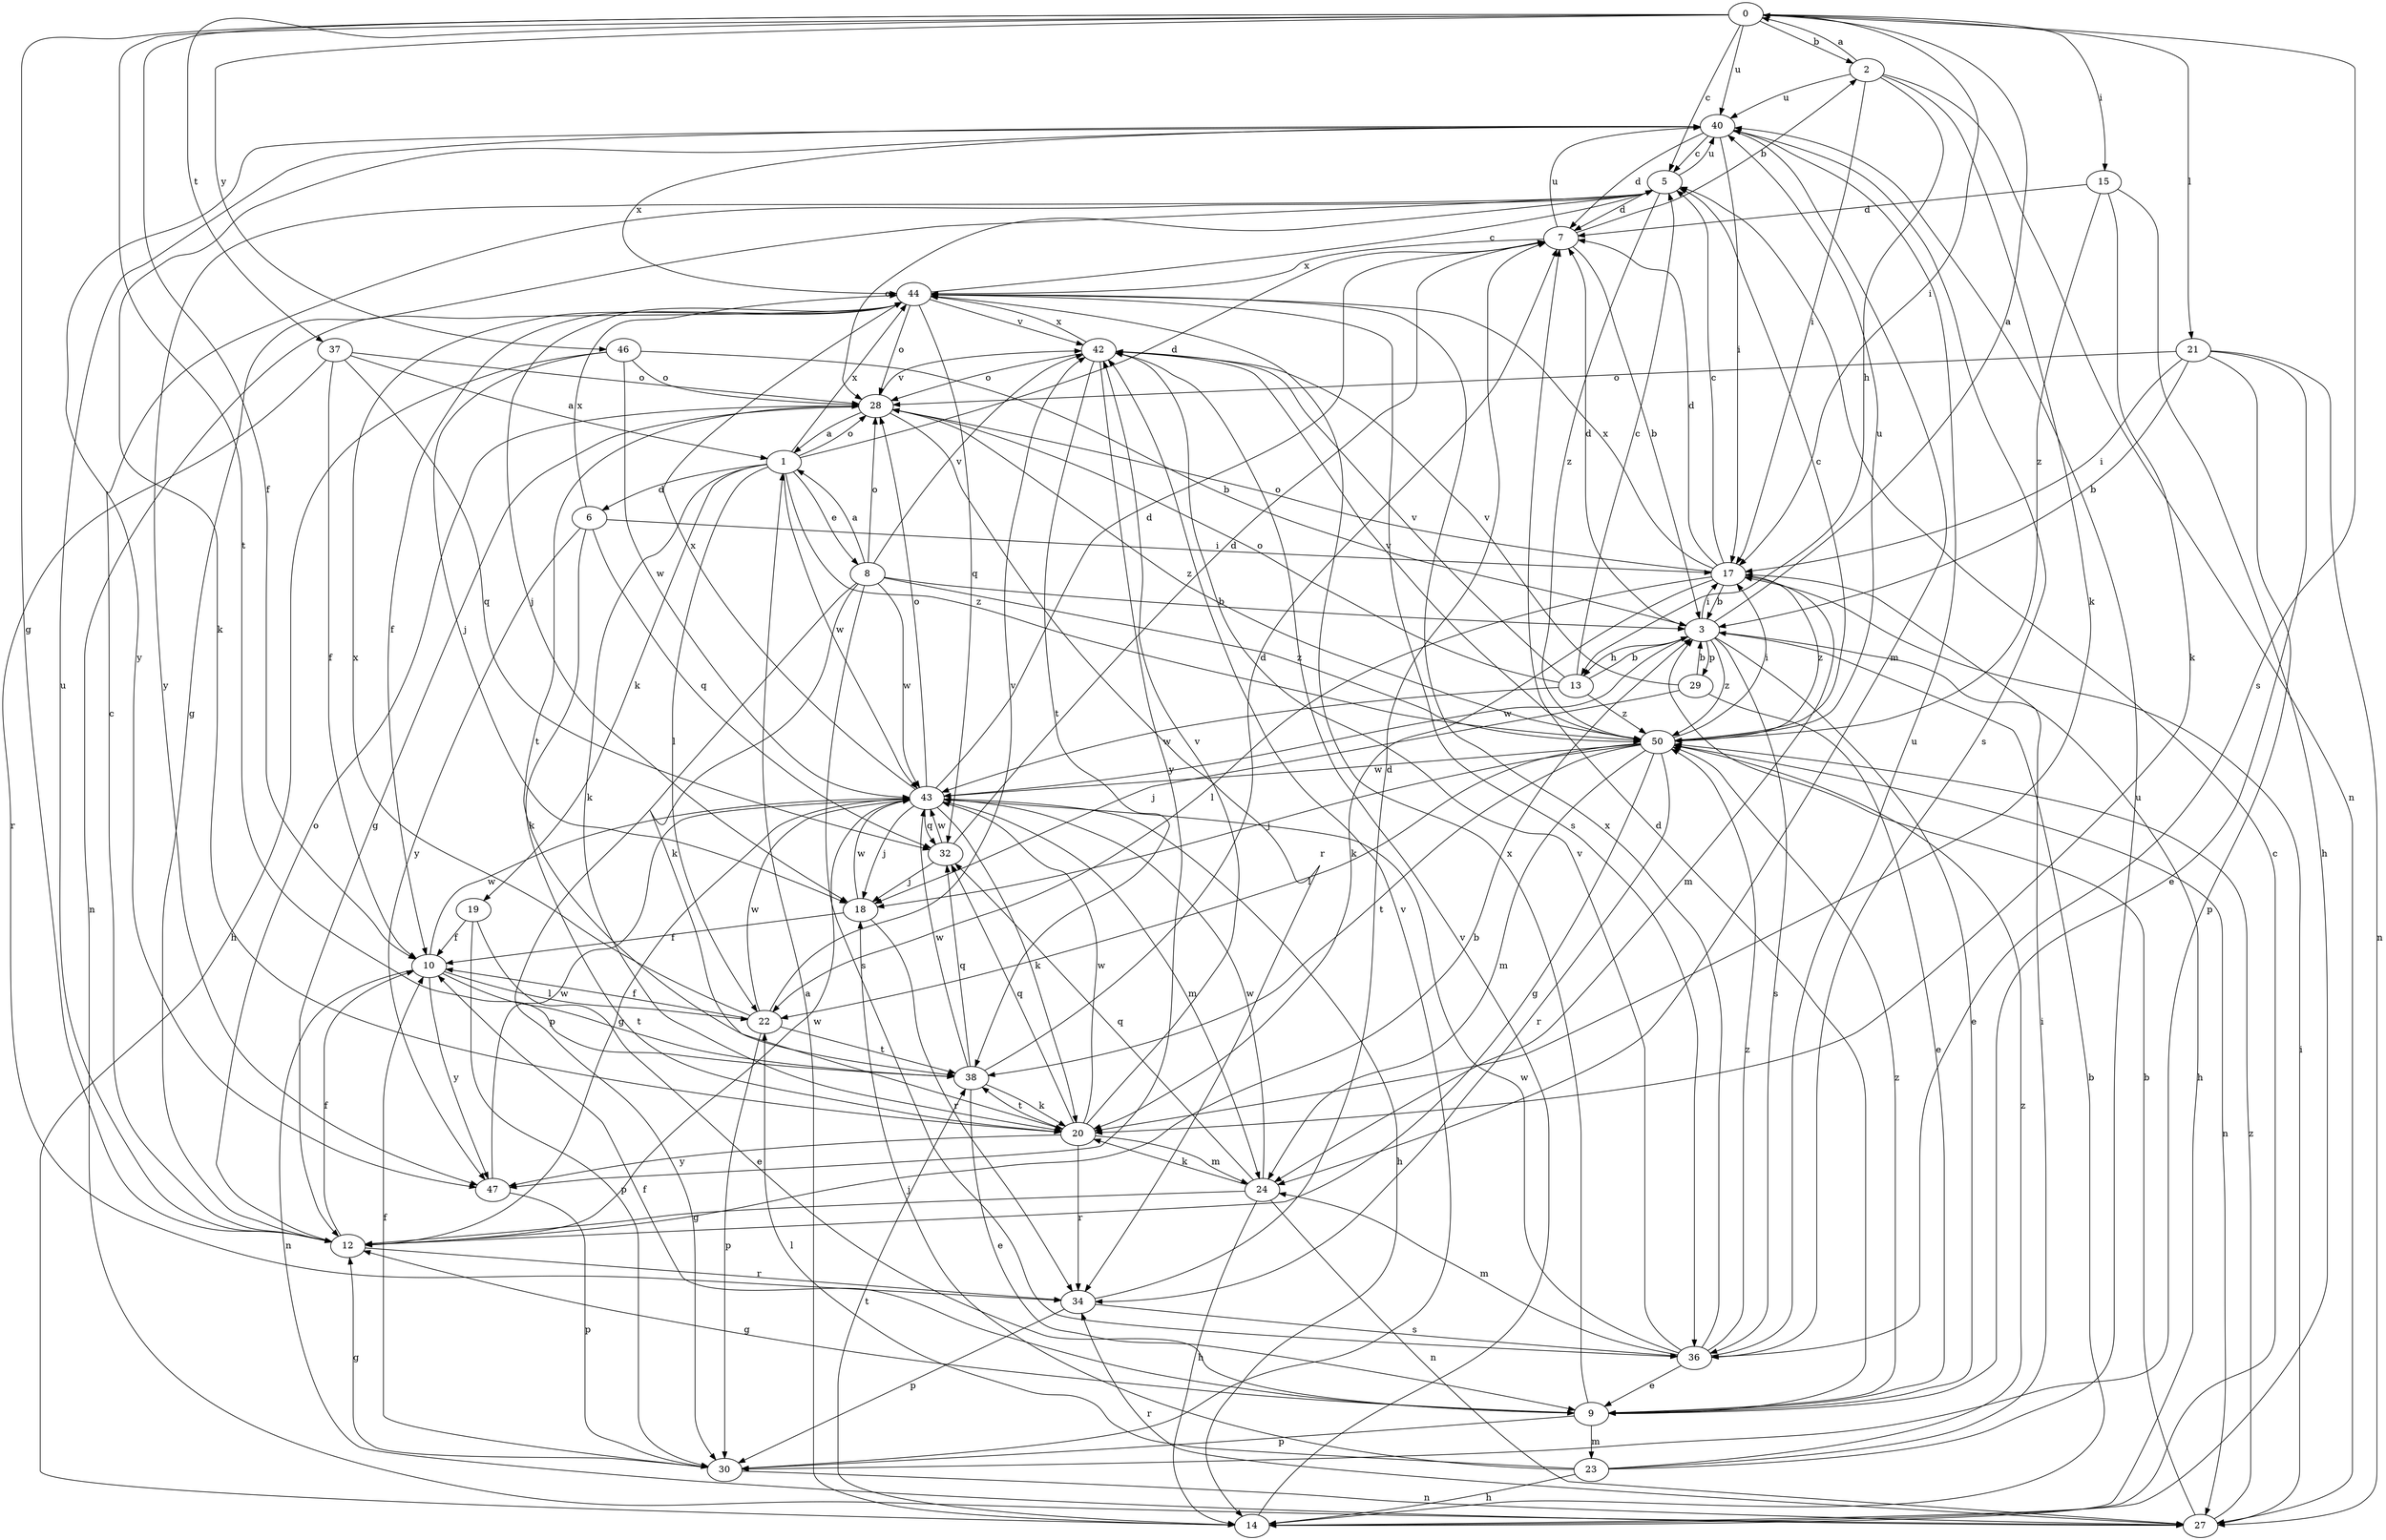 strict digraph  {
0;
1;
2;
3;
5;
6;
7;
8;
9;
10;
12;
13;
14;
15;
17;
18;
19;
20;
21;
22;
23;
24;
27;
28;
29;
30;
32;
34;
36;
37;
38;
40;
42;
43;
44;
46;
47;
50;
0 -> 2  [label=b];
0 -> 5  [label=c];
0 -> 10  [label=f];
0 -> 12  [label=g];
0 -> 15  [label=i];
0 -> 17  [label=i];
0 -> 21  [label=l];
0 -> 36  [label=s];
0 -> 37  [label=t];
0 -> 38  [label=t];
0 -> 40  [label=u];
0 -> 46  [label=y];
1 -> 6  [label=d];
1 -> 7  [label=d];
1 -> 8  [label=e];
1 -> 19  [label=k];
1 -> 20  [label=k];
1 -> 22  [label=l];
1 -> 28  [label=o];
1 -> 43  [label=w];
1 -> 44  [label=x];
1 -> 50  [label=z];
2 -> 0  [label=a];
2 -> 13  [label=h];
2 -> 17  [label=i];
2 -> 20  [label=k];
2 -> 27  [label=n];
2 -> 40  [label=u];
3 -> 0  [label=a];
3 -> 7  [label=d];
3 -> 9  [label=e];
3 -> 13  [label=h];
3 -> 14  [label=h];
3 -> 17  [label=i];
3 -> 29  [label=p];
3 -> 36  [label=s];
3 -> 43  [label=w];
3 -> 50  [label=z];
5 -> 7  [label=d];
5 -> 12  [label=g];
5 -> 28  [label=o];
5 -> 40  [label=u];
5 -> 47  [label=y];
5 -> 50  [label=z];
6 -> 17  [label=i];
6 -> 20  [label=k];
6 -> 32  [label=q];
6 -> 44  [label=x];
6 -> 47  [label=y];
7 -> 2  [label=b];
7 -> 3  [label=b];
7 -> 40  [label=u];
7 -> 44  [label=x];
8 -> 1  [label=a];
8 -> 3  [label=b];
8 -> 20  [label=k];
8 -> 28  [label=o];
8 -> 30  [label=p];
8 -> 36  [label=s];
8 -> 42  [label=v];
8 -> 43  [label=w];
8 -> 50  [label=z];
9 -> 7  [label=d];
9 -> 10  [label=f];
9 -> 12  [label=g];
9 -> 23  [label=m];
9 -> 30  [label=p];
9 -> 44  [label=x];
9 -> 50  [label=z];
10 -> 22  [label=l];
10 -> 27  [label=n];
10 -> 38  [label=t];
10 -> 43  [label=w];
10 -> 47  [label=y];
12 -> 3  [label=b];
12 -> 5  [label=c];
12 -> 10  [label=f];
12 -> 28  [label=o];
12 -> 34  [label=r];
12 -> 40  [label=u];
12 -> 43  [label=w];
13 -> 3  [label=b];
13 -> 5  [label=c];
13 -> 28  [label=o];
13 -> 42  [label=v];
13 -> 43  [label=w];
13 -> 50  [label=z];
14 -> 1  [label=a];
14 -> 3  [label=b];
14 -> 5  [label=c];
14 -> 38  [label=t];
14 -> 42  [label=v];
15 -> 7  [label=d];
15 -> 14  [label=h];
15 -> 20  [label=k];
15 -> 50  [label=z];
17 -> 3  [label=b];
17 -> 5  [label=c];
17 -> 7  [label=d];
17 -> 20  [label=k];
17 -> 22  [label=l];
17 -> 24  [label=m];
17 -> 28  [label=o];
17 -> 44  [label=x];
17 -> 50  [label=z];
18 -> 10  [label=f];
18 -> 34  [label=r];
18 -> 43  [label=w];
19 -> 9  [label=e];
19 -> 10  [label=f];
19 -> 30  [label=p];
20 -> 24  [label=m];
20 -> 32  [label=q];
20 -> 34  [label=r];
20 -> 38  [label=t];
20 -> 42  [label=v];
20 -> 43  [label=w];
20 -> 47  [label=y];
21 -> 3  [label=b];
21 -> 9  [label=e];
21 -> 17  [label=i];
21 -> 27  [label=n];
21 -> 28  [label=o];
21 -> 30  [label=p];
22 -> 10  [label=f];
22 -> 30  [label=p];
22 -> 38  [label=t];
22 -> 42  [label=v];
22 -> 43  [label=w];
22 -> 44  [label=x];
23 -> 14  [label=h];
23 -> 17  [label=i];
23 -> 18  [label=j];
23 -> 22  [label=l];
23 -> 40  [label=u];
23 -> 50  [label=z];
24 -> 12  [label=g];
24 -> 14  [label=h];
24 -> 20  [label=k];
24 -> 27  [label=n];
24 -> 32  [label=q];
24 -> 43  [label=w];
27 -> 3  [label=b];
27 -> 17  [label=i];
27 -> 34  [label=r];
27 -> 50  [label=z];
28 -> 1  [label=a];
28 -> 12  [label=g];
28 -> 34  [label=r];
28 -> 38  [label=t];
28 -> 42  [label=v];
28 -> 50  [label=z];
29 -> 3  [label=b];
29 -> 9  [label=e];
29 -> 18  [label=j];
29 -> 42  [label=v];
30 -> 10  [label=f];
30 -> 12  [label=g];
30 -> 27  [label=n];
30 -> 42  [label=v];
32 -> 7  [label=d];
32 -> 18  [label=j];
32 -> 43  [label=w];
34 -> 7  [label=d];
34 -> 30  [label=p];
34 -> 36  [label=s];
36 -> 9  [label=e];
36 -> 24  [label=m];
36 -> 40  [label=u];
36 -> 42  [label=v];
36 -> 43  [label=w];
36 -> 44  [label=x];
36 -> 50  [label=z];
37 -> 1  [label=a];
37 -> 10  [label=f];
37 -> 28  [label=o];
37 -> 32  [label=q];
37 -> 34  [label=r];
38 -> 7  [label=d];
38 -> 9  [label=e];
38 -> 20  [label=k];
38 -> 32  [label=q];
38 -> 43  [label=w];
40 -> 5  [label=c];
40 -> 7  [label=d];
40 -> 17  [label=i];
40 -> 20  [label=k];
40 -> 24  [label=m];
40 -> 36  [label=s];
40 -> 44  [label=x];
40 -> 47  [label=y];
42 -> 28  [label=o];
42 -> 38  [label=t];
42 -> 44  [label=x];
42 -> 47  [label=y];
43 -> 7  [label=d];
43 -> 12  [label=g];
43 -> 14  [label=h];
43 -> 18  [label=j];
43 -> 20  [label=k];
43 -> 24  [label=m];
43 -> 28  [label=o];
43 -> 32  [label=q];
43 -> 44  [label=x];
44 -> 5  [label=c];
44 -> 10  [label=f];
44 -> 18  [label=j];
44 -> 27  [label=n];
44 -> 28  [label=o];
44 -> 32  [label=q];
44 -> 36  [label=s];
44 -> 42  [label=v];
46 -> 3  [label=b];
46 -> 14  [label=h];
46 -> 18  [label=j];
46 -> 28  [label=o];
46 -> 43  [label=w];
47 -> 30  [label=p];
47 -> 43  [label=w];
50 -> 5  [label=c];
50 -> 12  [label=g];
50 -> 17  [label=i];
50 -> 18  [label=j];
50 -> 22  [label=l];
50 -> 24  [label=m];
50 -> 27  [label=n];
50 -> 34  [label=r];
50 -> 38  [label=t];
50 -> 40  [label=u];
50 -> 42  [label=v];
50 -> 43  [label=w];
}
